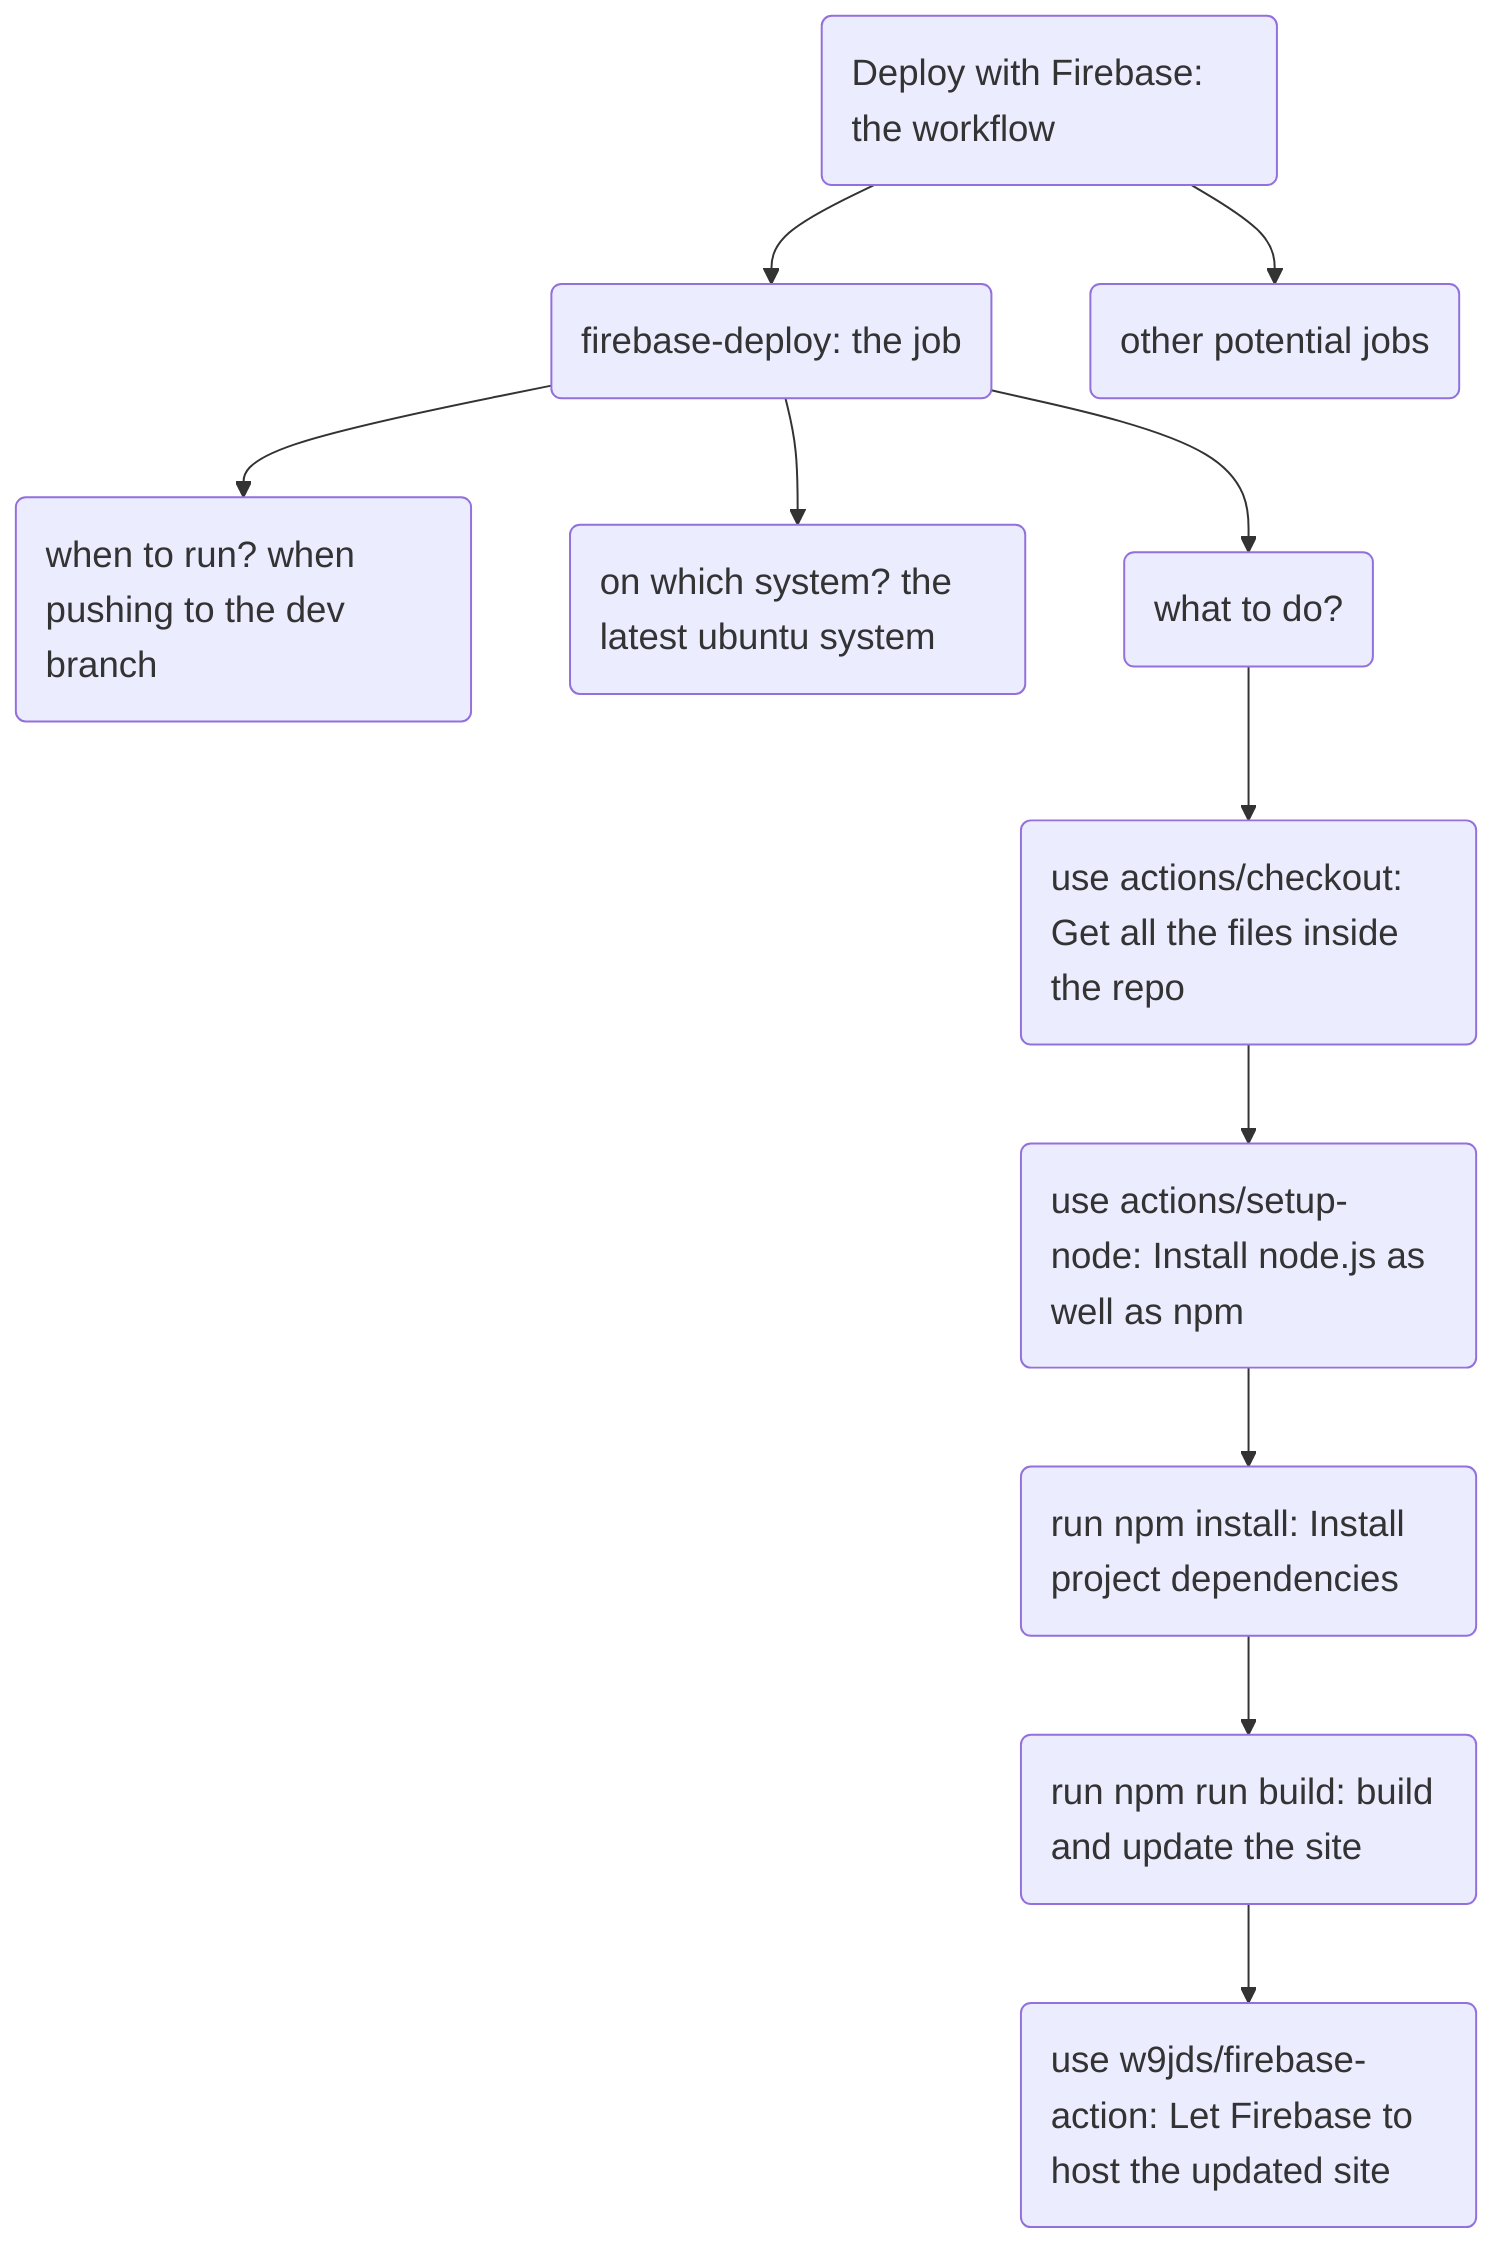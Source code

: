 graph TB
A(Deploy with Firebase: the workflow)-->B(firebase-deploy: the job)
A(Deploy with Firebase: the workflow)-->C(other potential jobs)
B(firebase-deploy: the job)-->D(when to run? when pushing to the dev branch)
B(firebase-deploy: the job)-->E(on which system? the latest ubuntu system)
B(firebase-deploy: the job)-->F(what to do? the steps)
F(what to do?)-->G(use actions/checkout: Get all the files inside the repo)
G(use actions/checkout: Get all the files inside the repo)-->H(use actions/setup-node: Install node.js as well as npm)
H(use actions/setup-node: Install node.js as well as npm)-->I(run npm install: Install project dependencies)
I(run npm install: Install project dependencies)-->J(run npm run build: build and update the site)
J(run npm run build: build and update the site)-->K(use w9jds/firebase-action: Let Firebase to host the updated site)
classDef className font-size:18.5px, text-align:left;
class A,B,C,D,E,F,G,H,I,J,K className;